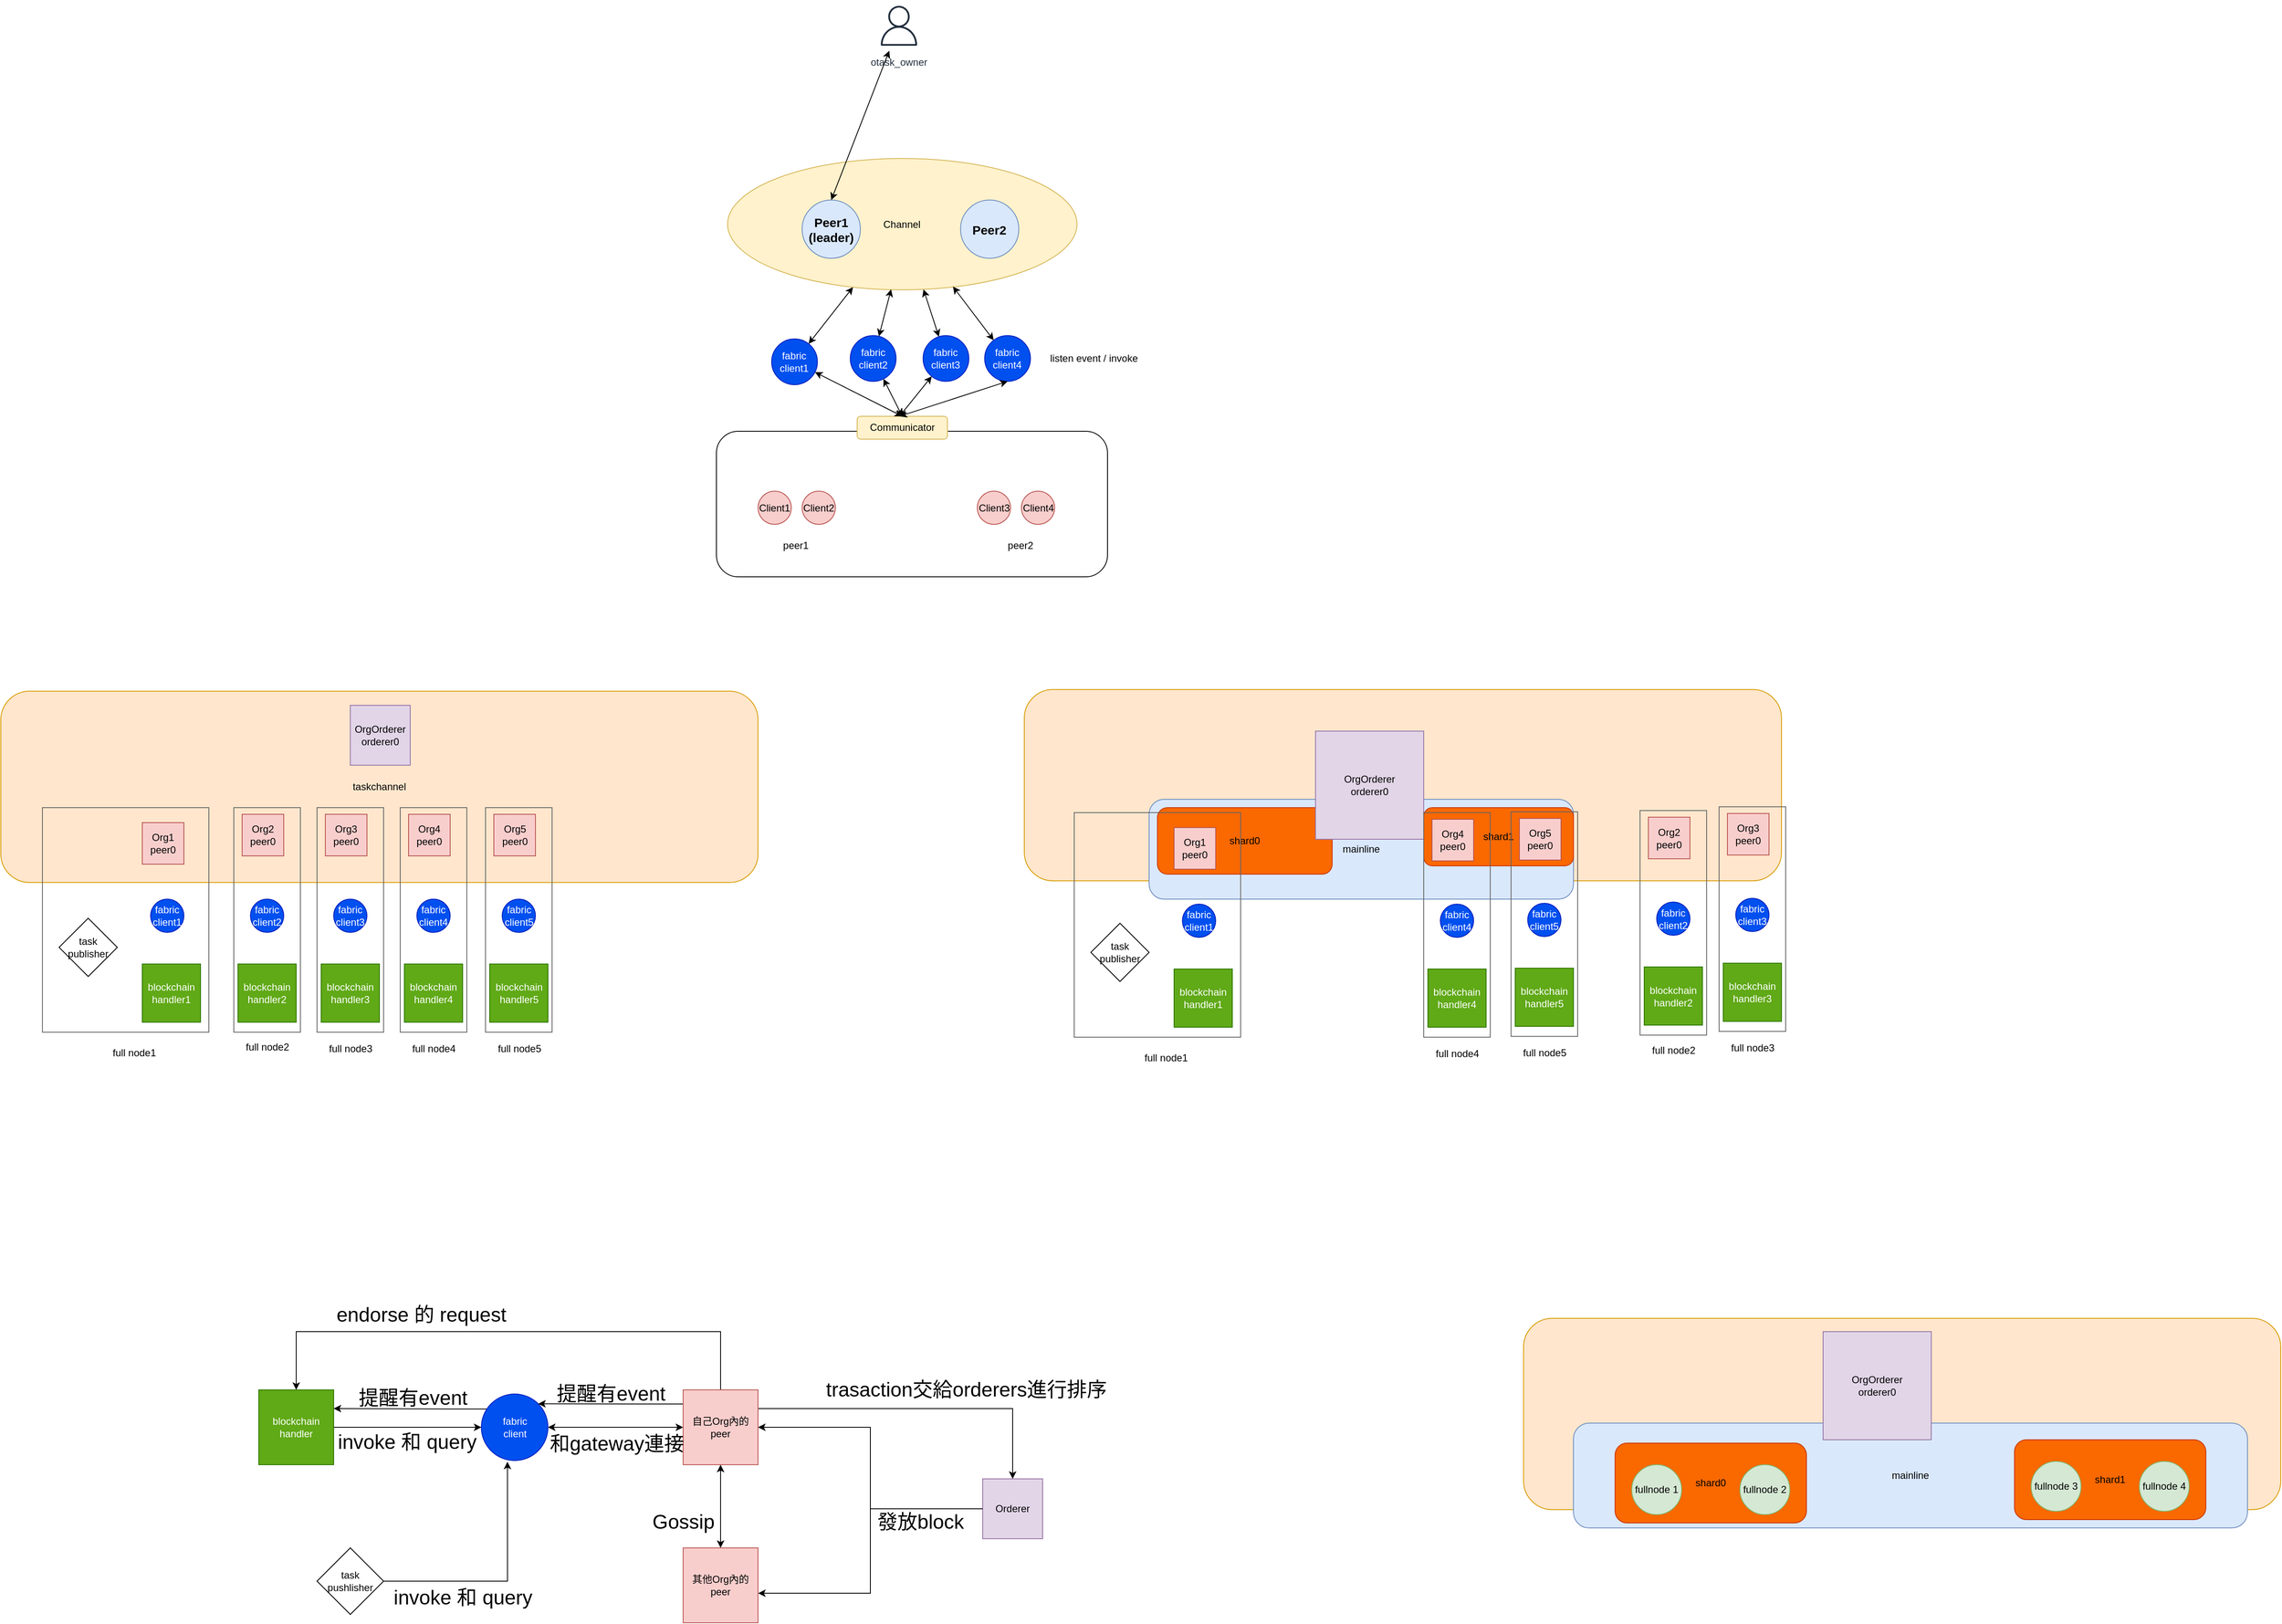 <mxfile version="24.0.6" type="github">
  <diagram name="第 1 页" id="7IHr4dh2J7DNogroyWil">
    <mxGraphModel dx="673" dy="757" grid="1" gridSize="10" guides="1" tooltips="1" connect="1" arrows="1" fold="1" page="1" pageScale="1" pageWidth="827" pageHeight="1169" math="0" shadow="0">
      <root>
        <mxCell id="0" />
        <mxCell id="1" parent="0" />
        <mxCell id="zzUQC_XYF-HRqaC4Kz0_-1" value="taskchannel" style="rounded=1;whiteSpace=wrap;html=1;fillColor=#ffe6cc;strokeColor=#d79b00;" parent="1" vertex="1">
          <mxGeometry x="1000" y="860" width="910" height="230" as="geometry" />
        </mxCell>
        <mxCell id="zzUQC_XYF-HRqaC4Kz0_-2" value="任務公布" style="rounded=1;whiteSpace=wrap;html=1;fillColor=#ffe6cc;strokeColor=#d79b00;" parent="1" vertex="1">
          <mxGeometry x="2230" y="858" width="910" height="230" as="geometry" />
        </mxCell>
        <mxCell id="zzUQC_XYF-HRqaC4Kz0_-3" value="mainline" style="rounded=1;whiteSpace=wrap;html=1;fillColor=#dae8fc;strokeColor=#6c8ebf;" parent="1" vertex="1">
          <mxGeometry x="2380" y="990" width="510" height="120" as="geometry" />
        </mxCell>
        <mxCell id="zzUQC_XYF-HRqaC4Kz0_-4" value="shard1" style="rounded=1;whiteSpace=wrap;html=1;fillColor=#fa6800;strokeColor=#C73500;fontColor=#000000;" parent="1" vertex="1">
          <mxGeometry x="2710" y="1000" width="180" height="70" as="geometry" />
        </mxCell>
        <mxCell id="zzUQC_XYF-HRqaC4Kz0_-5" value="shard0" style="rounded=1;whiteSpace=wrap;html=1;fillColor=#fa6800;strokeColor=#C73500;fontColor=#000000;" parent="1" vertex="1">
          <mxGeometry x="2390" y="1000" width="210" height="80" as="geometry" />
        </mxCell>
        <mxCell id="zzUQC_XYF-HRqaC4Kz0_-6" style="edgeStyle=orthogonalEdgeStyle;rounded=0;orthogonalLoop=1;jettySize=auto;html=1;entryX=0;entryY=0.5;entryDx=0;entryDy=0;startArrow=classic;startFill=1;" parent="1" source="zzUQC_XYF-HRqaC4Kz0_-9" target="zzUQC_XYF-HRqaC4Kz0_-16" edge="1">
          <mxGeometry relative="1" as="geometry" />
        </mxCell>
        <mxCell id="zzUQC_XYF-HRqaC4Kz0_-7" style="edgeStyle=orthogonalEdgeStyle;rounded=0;orthogonalLoop=1;jettySize=auto;html=1;entryX=1;entryY=0.25;entryDx=0;entryDy=0;" parent="1" source="zzUQC_XYF-HRqaC4Kz0_-9" target="zzUQC_XYF-HRqaC4Kz0_-11" edge="1">
          <mxGeometry relative="1" as="geometry">
            <Array as="points">
              <mxPoint x="1540" y="1723" />
              <mxPoint x="1540" y="1723" />
            </Array>
          </mxGeometry>
        </mxCell>
        <mxCell id="zzUQC_XYF-HRqaC4Kz0_-8" style="edgeStyle=orthogonalEdgeStyle;rounded=0;orthogonalLoop=1;jettySize=auto;html=1;exitX=1;exitY=0.25;exitDx=0;exitDy=0;" parent="1" source="zzUQC_XYF-HRqaC4Kz0_-16" target="zzUQC_XYF-HRqaC4Kz0_-21" edge="1">
          <mxGeometry relative="1" as="geometry">
            <Array as="points">
              <mxPoint x="2216" y="1722" />
            </Array>
          </mxGeometry>
        </mxCell>
        <mxCell id="zzUQC_XYF-HRqaC4Kz0_-9" value="fabric&lt;br&gt;client" style="ellipse;whiteSpace=wrap;html=1;aspect=fixed;fillColor=#0050ef;fontColor=#ffffff;strokeColor=#001DBC;" parent="1" vertex="1">
          <mxGeometry x="1577.5" y="1705" width="80" height="80" as="geometry" />
        </mxCell>
        <mxCell id="zzUQC_XYF-HRqaC4Kz0_-10" style="edgeStyle=orthogonalEdgeStyle;rounded=0;orthogonalLoop=1;jettySize=auto;html=1;entryX=0;entryY=0.5;entryDx=0;entryDy=0;" parent="1" source="zzUQC_XYF-HRqaC4Kz0_-11" target="zzUQC_XYF-HRqaC4Kz0_-9" edge="1">
          <mxGeometry relative="1" as="geometry" />
        </mxCell>
        <mxCell id="zzUQC_XYF-HRqaC4Kz0_-11" value="blockchain&lt;br&gt;handler" style="whiteSpace=wrap;html=1;aspect=fixed;fillColor=#60a917;strokeColor=#2D7600;fontColor=#ffffff;" parent="1" vertex="1">
          <mxGeometry x="1310" y="1700" width="90" height="90" as="geometry" />
        </mxCell>
        <mxCell id="zzUQC_XYF-HRqaC4Kz0_-12" value="OrgOrderer&lt;br&gt;orderer0" style="whiteSpace=wrap;html=1;aspect=fixed;fillColor=#e1d5e7;strokeColor=#9673a6;" parent="1" vertex="1">
          <mxGeometry x="1420" y="877" width="72" height="72" as="geometry" />
        </mxCell>
        <mxCell id="zzUQC_XYF-HRqaC4Kz0_-13" style="edgeStyle=orthogonalEdgeStyle;rounded=0;orthogonalLoop=1;jettySize=auto;html=1;entryX=1;entryY=0;entryDx=0;entryDy=0;" parent="1" source="zzUQC_XYF-HRqaC4Kz0_-16" target="zzUQC_XYF-HRqaC4Kz0_-9" edge="1">
          <mxGeometry relative="1" as="geometry">
            <Array as="points">
              <mxPoint x="1780" y="1717" />
              <mxPoint x="1780" y="1717" />
            </Array>
          </mxGeometry>
        </mxCell>
        <mxCell id="zzUQC_XYF-HRqaC4Kz0_-14" style="edgeStyle=orthogonalEdgeStyle;rounded=0;orthogonalLoop=1;jettySize=auto;html=1;entryX=0.5;entryY=0;entryDx=0;entryDy=0;startArrow=classic;startFill=1;" parent="1" source="zzUQC_XYF-HRqaC4Kz0_-16" target="zzUQC_XYF-HRqaC4Kz0_-17" edge="1">
          <mxGeometry relative="1" as="geometry" />
        </mxCell>
        <mxCell id="zzUQC_XYF-HRqaC4Kz0_-15" style="edgeStyle=orthogonalEdgeStyle;rounded=0;orthogonalLoop=1;jettySize=auto;html=1;entryX=0.5;entryY=0;entryDx=0;entryDy=0;" parent="1" source="zzUQC_XYF-HRqaC4Kz0_-16" target="zzUQC_XYF-HRqaC4Kz0_-11" edge="1">
          <mxGeometry relative="1" as="geometry">
            <Array as="points">
              <mxPoint x="1865" y="1630" />
              <mxPoint x="1355" y="1630" />
            </Array>
          </mxGeometry>
        </mxCell>
        <mxCell id="zzUQC_XYF-HRqaC4Kz0_-16" value="自己Org內的peer" style="whiteSpace=wrap;html=1;aspect=fixed;fillColor=#f8cecc;strokeColor=#b85450;" parent="1" vertex="1">
          <mxGeometry x="1820" y="1700" width="90" height="90" as="geometry" />
        </mxCell>
        <mxCell id="zzUQC_XYF-HRqaC4Kz0_-17" value="其他Org內的peer" style="whiteSpace=wrap;html=1;aspect=fixed;fillColor=#f8cecc;strokeColor=#b85450;" parent="1" vertex="1">
          <mxGeometry x="1820" y="1890" width="90" height="90" as="geometry" />
        </mxCell>
        <mxCell id="zzUQC_XYF-HRqaC4Kz0_-18" value="&lt;font style=&quot;font-size: 24px;&quot;&gt;endorse 的 request&lt;/font&gt;" style="text;html=1;align=center;verticalAlign=middle;resizable=0;points=[];autosize=1;strokeColor=none;fillColor=none;" parent="1" vertex="1">
          <mxGeometry x="1390" y="1590" width="230" height="40" as="geometry" />
        </mxCell>
        <mxCell id="zzUQC_XYF-HRqaC4Kz0_-19" value="&lt;font style=&quot;font-size: 24px;&quot;&gt;Gossip&lt;/font&gt;" style="text;html=1;align=center;verticalAlign=middle;resizable=0;points=[];autosize=1;strokeColor=none;fillColor=none;" parent="1" vertex="1">
          <mxGeometry x="1770" y="1839" width="100" height="40" as="geometry" />
        </mxCell>
        <mxCell id="zzUQC_XYF-HRqaC4Kz0_-20" style="edgeStyle=orthogonalEdgeStyle;rounded=0;orthogonalLoop=1;jettySize=auto;html=1;entryX=1;entryY=0.5;entryDx=0;entryDy=0;" parent="1" source="zzUQC_XYF-HRqaC4Kz0_-21" target="zzUQC_XYF-HRqaC4Kz0_-16" edge="1">
          <mxGeometry relative="1" as="geometry" />
        </mxCell>
        <mxCell id="zzUQC_XYF-HRqaC4Kz0_-21" value="Orderer" style="whiteSpace=wrap;html=1;aspect=fixed;fillColor=#e1d5e7;strokeColor=#9673a6;" parent="1" vertex="1">
          <mxGeometry x="2180" y="1807" width="72" height="72" as="geometry" />
        </mxCell>
        <mxCell id="zzUQC_XYF-HRqaC4Kz0_-22" style="edgeStyle=orthogonalEdgeStyle;rounded=0;orthogonalLoop=1;jettySize=auto;html=1;entryX=1.001;entryY=0.606;entryDx=0;entryDy=0;entryPerimeter=0;" parent="1" source="zzUQC_XYF-HRqaC4Kz0_-21" target="zzUQC_XYF-HRqaC4Kz0_-17" edge="1">
          <mxGeometry relative="1" as="geometry" />
        </mxCell>
        <mxCell id="zzUQC_XYF-HRqaC4Kz0_-23" value="&lt;font style=&quot;font-size: 24px;&quot;&gt;發放block&lt;br&gt;&lt;/font&gt;" style="text;html=1;align=center;verticalAlign=middle;resizable=0;points=[];autosize=1;strokeColor=none;fillColor=none;" parent="1" vertex="1">
          <mxGeometry x="2040" y="1839" width="130" height="40" as="geometry" />
        </mxCell>
        <mxCell id="zzUQC_XYF-HRqaC4Kz0_-24" value="&lt;font style=&quot;font-size: 24px;&quot;&gt;trasaction交給orderers進行排序&lt;/font&gt;" style="text;html=1;align=center;verticalAlign=middle;resizable=0;points=[];autosize=1;strokeColor=none;fillColor=none;" parent="1" vertex="1">
          <mxGeometry x="1980" y="1680" width="360" height="40" as="geometry" />
        </mxCell>
        <mxCell id="zzUQC_XYF-HRqaC4Kz0_-25" value="&lt;font style=&quot;font-size: 24px;&quot;&gt;和gateway連接&lt;/font&gt;" style="text;html=1;align=center;verticalAlign=middle;resizable=0;points=[];autosize=1;strokeColor=none;fillColor=none;" parent="1" vertex="1">
          <mxGeometry x="1650" y="1745" width="180" height="40" as="geometry" />
        </mxCell>
        <mxCell id="zzUQC_XYF-HRqaC4Kz0_-26" value="&lt;font style=&quot;font-size: 24px;&quot;&gt;提醒有event&lt;/font&gt;" style="text;html=1;align=center;verticalAlign=middle;resizable=0;points=[];autosize=1;strokeColor=none;fillColor=none;" parent="1" vertex="1">
          <mxGeometry x="1657.5" y="1685" width="150" height="40" as="geometry" />
        </mxCell>
        <mxCell id="zzUQC_XYF-HRqaC4Kz0_-27" value="&lt;font style=&quot;font-size: 24px;&quot;&gt;提醒有event&lt;/font&gt;" style="text;html=1;align=center;verticalAlign=middle;resizable=0;points=[];autosize=1;strokeColor=none;fillColor=none;" parent="1" vertex="1">
          <mxGeometry x="1420" y="1690" width="150" height="40" as="geometry" />
        </mxCell>
        <mxCell id="zzUQC_XYF-HRqaC4Kz0_-28" value="&lt;font style=&quot;font-size: 24px;&quot;&gt;invoke 和 query&lt;/font&gt;" style="text;html=1;align=center;verticalAlign=middle;resizable=0;points=[];autosize=1;strokeColor=none;fillColor=none;" parent="1" vertex="1">
          <mxGeometry x="1392.5" y="1743" width="190" height="40" as="geometry" />
        </mxCell>
        <mxCell id="zzUQC_XYF-HRqaC4Kz0_-29" value="task&lt;br&gt;pushlisher" style="rhombus;whiteSpace=wrap;html=1;" parent="1" vertex="1">
          <mxGeometry x="1380" y="1890" width="80" height="80" as="geometry" />
        </mxCell>
        <mxCell id="zzUQC_XYF-HRqaC4Kz0_-30" style="edgeStyle=orthogonalEdgeStyle;rounded=0;orthogonalLoop=1;jettySize=auto;html=1;entryX=0.392;entryY=1.018;entryDx=0;entryDy=0;entryPerimeter=0;" parent="1" source="zzUQC_XYF-HRqaC4Kz0_-29" target="zzUQC_XYF-HRqaC4Kz0_-9" edge="1">
          <mxGeometry relative="1" as="geometry" />
        </mxCell>
        <mxCell id="zzUQC_XYF-HRqaC4Kz0_-31" value="&lt;font style=&quot;font-size: 24px;&quot;&gt;invoke 和 query&lt;/font&gt;" style="text;html=1;align=center;verticalAlign=middle;resizable=0;points=[];autosize=1;strokeColor=none;fillColor=none;" parent="1" vertex="1">
          <mxGeometry x="1460" y="1930" width="190" height="40" as="geometry" />
        </mxCell>
        <mxCell id="zzUQC_XYF-HRqaC4Kz0_-32" value="OrgOrderer&lt;br&gt;orderer0" style="whiteSpace=wrap;html=1;aspect=fixed;fillColor=#e1d5e7;strokeColor=#9673a6;" parent="1" vertex="1">
          <mxGeometry x="2580" y="908" width="130" height="130" as="geometry" />
        </mxCell>
        <mxCell id="zzUQC_XYF-HRqaC4Kz0_-33" value="" style="group" parent="1" vertex="1" connectable="0">
          <mxGeometry x="1050" y="1000" width="200" height="310" as="geometry" />
        </mxCell>
        <mxCell id="zzUQC_XYF-HRqaC4Kz0_-34" value="" style="rounded=0;whiteSpace=wrap;html=1;fillColor=none;strokeColor=#666666;shadow=0;fontColor=#333333;" parent="zzUQC_XYF-HRqaC4Kz0_-33" vertex="1">
          <mxGeometry width="200" height="270" as="geometry" />
        </mxCell>
        <mxCell id="zzUQC_XYF-HRqaC4Kz0_-35" value="Org1&lt;br&gt;peer0" style="whiteSpace=wrap;html=1;aspect=fixed;fillColor=#f8cecc;strokeColor=#b85450;" parent="zzUQC_XYF-HRqaC4Kz0_-33" vertex="1">
          <mxGeometry x="120" y="18" width="50" height="50" as="geometry" />
        </mxCell>
        <mxCell id="zzUQC_XYF-HRqaC4Kz0_-36" value="blockchain&lt;br&gt;handler1" style="whiteSpace=wrap;html=1;aspect=fixed;fillColor=#60a917;strokeColor=#2D7600;fontColor=#ffffff;" parent="zzUQC_XYF-HRqaC4Kz0_-33" vertex="1">
          <mxGeometry x="120" y="188" width="70" height="70" as="geometry" />
        </mxCell>
        <mxCell id="zzUQC_XYF-HRqaC4Kz0_-37" value="fabric&lt;br&gt;client1" style="ellipse;whiteSpace=wrap;html=1;aspect=fixed;fillColor=#0050ef;fontColor=#ffffff;strokeColor=#001DBC;" parent="zzUQC_XYF-HRqaC4Kz0_-33" vertex="1">
          <mxGeometry x="130" y="110" width="40" height="40" as="geometry" />
        </mxCell>
        <mxCell id="zzUQC_XYF-HRqaC4Kz0_-38" value="task&lt;br&gt;publisher" style="rhombus;whiteSpace=wrap;html=1;" parent="zzUQC_XYF-HRqaC4Kz0_-33" vertex="1">
          <mxGeometry x="20" y="133" width="70" height="70" as="geometry" />
        </mxCell>
        <mxCell id="zzUQC_XYF-HRqaC4Kz0_-39" value="full node1" style="text;html=1;align=center;verticalAlign=middle;resizable=0;points=[];autosize=1;strokeColor=none;fillColor=none;" parent="zzUQC_XYF-HRqaC4Kz0_-33" vertex="1">
          <mxGeometry x="70" y="280" width="80" height="30" as="geometry" />
        </mxCell>
        <mxCell id="zzUQC_XYF-HRqaC4Kz0_-40" value="" style="group" parent="1" vertex="1" connectable="0">
          <mxGeometry x="1380" y="1000" width="80" height="305" as="geometry" />
        </mxCell>
        <mxCell id="zzUQC_XYF-HRqaC4Kz0_-41" value="" style="rounded=0;whiteSpace=wrap;html=1;fillColor=none;strokeColor=#666666;shadow=0;fontColor=#333333;" parent="zzUQC_XYF-HRqaC4Kz0_-40" vertex="1">
          <mxGeometry width="80" height="270" as="geometry" />
        </mxCell>
        <mxCell id="zzUQC_XYF-HRqaC4Kz0_-42" value="Org3&lt;br style=&quot;border-color: var(--border-color);&quot;&gt;peer0" style="whiteSpace=wrap;html=1;aspect=fixed;fillColor=#f8cecc;strokeColor=#b85450;" parent="zzUQC_XYF-HRqaC4Kz0_-40" vertex="1">
          <mxGeometry x="10" y="8" width="50" height="50" as="geometry" />
        </mxCell>
        <mxCell id="zzUQC_XYF-HRqaC4Kz0_-43" value="fabric&lt;br&gt;client3" style="ellipse;whiteSpace=wrap;html=1;aspect=fixed;fillColor=#0050ef;fontColor=#ffffff;strokeColor=#001DBC;" parent="zzUQC_XYF-HRqaC4Kz0_-40" vertex="1">
          <mxGeometry x="20" y="110" width="40" height="40" as="geometry" />
        </mxCell>
        <mxCell id="zzUQC_XYF-HRqaC4Kz0_-44" value="blockchain&lt;br&gt;handler3" style="whiteSpace=wrap;html=1;aspect=fixed;fillColor=#60a917;strokeColor=#2D7600;fontColor=#ffffff;" parent="zzUQC_XYF-HRqaC4Kz0_-40" vertex="1">
          <mxGeometry x="5" y="188" width="70" height="70" as="geometry" />
        </mxCell>
        <mxCell id="zzUQC_XYF-HRqaC4Kz0_-45" value="full node3" style="text;html=1;align=center;verticalAlign=middle;resizable=0;points=[];autosize=1;strokeColor=none;fillColor=none;" parent="zzUQC_XYF-HRqaC4Kz0_-40" vertex="1">
          <mxGeometry y="275" width="80" height="30" as="geometry" />
        </mxCell>
        <mxCell id="zzUQC_XYF-HRqaC4Kz0_-46" value="" style="group" parent="1" vertex="1" connectable="0">
          <mxGeometry x="1480" y="1000" width="80" height="305" as="geometry" />
        </mxCell>
        <mxCell id="zzUQC_XYF-HRqaC4Kz0_-47" value="" style="rounded=0;whiteSpace=wrap;html=1;fillColor=none;strokeColor=#666666;shadow=0;fontColor=#333333;" parent="zzUQC_XYF-HRqaC4Kz0_-46" vertex="1">
          <mxGeometry width="80" height="270" as="geometry" />
        </mxCell>
        <mxCell id="zzUQC_XYF-HRqaC4Kz0_-48" value="Org4&lt;br style=&quot;border-color: var(--border-color);&quot;&gt;peer0" style="whiteSpace=wrap;html=1;aspect=fixed;fillColor=#f8cecc;strokeColor=#b85450;" parent="zzUQC_XYF-HRqaC4Kz0_-46" vertex="1">
          <mxGeometry x="10" y="8" width="50" height="50" as="geometry" />
        </mxCell>
        <mxCell id="zzUQC_XYF-HRqaC4Kz0_-49" value="fabric&lt;br&gt;client4" style="ellipse;whiteSpace=wrap;html=1;aspect=fixed;fillColor=#0050ef;fontColor=#ffffff;strokeColor=#001DBC;" parent="zzUQC_XYF-HRqaC4Kz0_-46" vertex="1">
          <mxGeometry x="20" y="110" width="40" height="40" as="geometry" />
        </mxCell>
        <mxCell id="zzUQC_XYF-HRqaC4Kz0_-50" value="blockchain&lt;br&gt;handler4" style="whiteSpace=wrap;html=1;aspect=fixed;fillColor=#60a917;strokeColor=#2D7600;fontColor=#ffffff;" parent="zzUQC_XYF-HRqaC4Kz0_-46" vertex="1">
          <mxGeometry x="5" y="188" width="70" height="70" as="geometry" />
        </mxCell>
        <mxCell id="zzUQC_XYF-HRqaC4Kz0_-51" value="full node4" style="text;html=1;align=center;verticalAlign=middle;resizable=0;points=[];autosize=1;strokeColor=none;fillColor=none;" parent="zzUQC_XYF-HRqaC4Kz0_-46" vertex="1">
          <mxGeometry y="275" width="80" height="30" as="geometry" />
        </mxCell>
        <mxCell id="zzUQC_XYF-HRqaC4Kz0_-52" value="" style="group" parent="1" vertex="1" connectable="0">
          <mxGeometry x="1582.5" y="1000" width="80" height="305" as="geometry" />
        </mxCell>
        <mxCell id="zzUQC_XYF-HRqaC4Kz0_-53" value="" style="rounded=0;whiteSpace=wrap;html=1;fillColor=none;strokeColor=#666666;shadow=0;fontColor=#333333;" parent="zzUQC_XYF-HRqaC4Kz0_-52" vertex="1">
          <mxGeometry width="80" height="270" as="geometry" />
        </mxCell>
        <mxCell id="zzUQC_XYF-HRqaC4Kz0_-54" value="Org5&lt;br style=&quot;border-color: var(--border-color);&quot;&gt;peer0" style="whiteSpace=wrap;html=1;aspect=fixed;fillColor=#f8cecc;strokeColor=#b85450;" parent="zzUQC_XYF-HRqaC4Kz0_-52" vertex="1">
          <mxGeometry x="10" y="8" width="50" height="50" as="geometry" />
        </mxCell>
        <mxCell id="zzUQC_XYF-HRqaC4Kz0_-55" value="fabric&lt;br&gt;client5" style="ellipse;whiteSpace=wrap;html=1;aspect=fixed;fillColor=#0050ef;fontColor=#ffffff;strokeColor=#001DBC;" parent="zzUQC_XYF-HRqaC4Kz0_-52" vertex="1">
          <mxGeometry x="20" y="110" width="40" height="40" as="geometry" />
        </mxCell>
        <mxCell id="zzUQC_XYF-HRqaC4Kz0_-56" value="blockchain&lt;br&gt;handler5" style="whiteSpace=wrap;html=1;aspect=fixed;fillColor=#60a917;strokeColor=#2D7600;fontColor=#ffffff;" parent="zzUQC_XYF-HRqaC4Kz0_-52" vertex="1">
          <mxGeometry x="5" y="188" width="70" height="70" as="geometry" />
        </mxCell>
        <mxCell id="zzUQC_XYF-HRqaC4Kz0_-57" value="full node5" style="text;html=1;align=center;verticalAlign=middle;resizable=0;points=[];autosize=1;strokeColor=none;fillColor=none;" parent="zzUQC_XYF-HRqaC4Kz0_-52" vertex="1">
          <mxGeometry y="275" width="80" height="30" as="geometry" />
        </mxCell>
        <mxCell id="zzUQC_XYF-HRqaC4Kz0_-58" value="" style="group" parent="1" vertex="1" connectable="0">
          <mxGeometry x="2290" y="1006" width="200" height="310" as="geometry" />
        </mxCell>
        <mxCell id="zzUQC_XYF-HRqaC4Kz0_-59" value="" style="rounded=0;whiteSpace=wrap;html=1;fillColor=none;strokeColor=#666666;shadow=0;fontColor=#333333;" parent="zzUQC_XYF-HRqaC4Kz0_-58" vertex="1">
          <mxGeometry width="200" height="270" as="geometry" />
        </mxCell>
        <mxCell id="zzUQC_XYF-HRqaC4Kz0_-60" value="Org1&lt;br&gt;peer0" style="whiteSpace=wrap;html=1;aspect=fixed;fillColor=#f8cecc;strokeColor=#b85450;" parent="zzUQC_XYF-HRqaC4Kz0_-58" vertex="1">
          <mxGeometry x="120" y="18" width="50" height="50" as="geometry" />
        </mxCell>
        <mxCell id="zzUQC_XYF-HRqaC4Kz0_-61" value="blockchain&lt;br&gt;handler1" style="whiteSpace=wrap;html=1;aspect=fixed;fillColor=#60a917;strokeColor=#2D7600;fontColor=#ffffff;" parent="zzUQC_XYF-HRqaC4Kz0_-58" vertex="1">
          <mxGeometry x="120" y="188" width="70" height="70" as="geometry" />
        </mxCell>
        <mxCell id="zzUQC_XYF-HRqaC4Kz0_-62" value="fabric&lt;br&gt;client1" style="ellipse;whiteSpace=wrap;html=1;aspect=fixed;fillColor=#0050ef;fontColor=#ffffff;strokeColor=#001DBC;" parent="zzUQC_XYF-HRqaC4Kz0_-58" vertex="1">
          <mxGeometry x="130" y="110" width="40" height="40" as="geometry" />
        </mxCell>
        <mxCell id="zzUQC_XYF-HRqaC4Kz0_-63" value="task&lt;br&gt;publisher" style="rhombus;whiteSpace=wrap;html=1;" parent="zzUQC_XYF-HRqaC4Kz0_-58" vertex="1">
          <mxGeometry x="20" y="133" width="70" height="70" as="geometry" />
        </mxCell>
        <mxCell id="zzUQC_XYF-HRqaC4Kz0_-64" value="full node1" style="text;html=1;align=center;verticalAlign=middle;resizable=0;points=[];autosize=1;strokeColor=none;fillColor=none;" parent="zzUQC_XYF-HRqaC4Kz0_-58" vertex="1">
          <mxGeometry x="70" y="280" width="80" height="30" as="geometry" />
        </mxCell>
        <mxCell id="zzUQC_XYF-HRqaC4Kz0_-65" value="" style="group" parent="1" vertex="1" connectable="0">
          <mxGeometry x="1280" y="1000" width="80" height="303" as="geometry" />
        </mxCell>
        <mxCell id="zzUQC_XYF-HRqaC4Kz0_-66" value="22" style="rounded=0;whiteSpace=wrap;html=1;fillColor=none;strokeColor=#666666;shadow=0;fontColor=#333333;" parent="zzUQC_XYF-HRqaC4Kz0_-65" vertex="1">
          <mxGeometry width="80" height="270" as="geometry" />
        </mxCell>
        <mxCell id="zzUQC_XYF-HRqaC4Kz0_-67" value="Org2&lt;br style=&quot;border-color: var(--border-color);&quot;&gt;peer0" style="whiteSpace=wrap;html=1;aspect=fixed;fillColor=#f8cecc;strokeColor=#b85450;" parent="zzUQC_XYF-HRqaC4Kz0_-65" vertex="1">
          <mxGeometry x="10" y="8" width="50" height="50" as="geometry" />
        </mxCell>
        <mxCell id="zzUQC_XYF-HRqaC4Kz0_-68" value="fabric&lt;br&gt;client2" style="ellipse;whiteSpace=wrap;html=1;aspect=fixed;fillColor=#0050ef;fontColor=#ffffff;strokeColor=#001DBC;" parent="zzUQC_XYF-HRqaC4Kz0_-65" vertex="1">
          <mxGeometry x="20" y="110" width="40" height="40" as="geometry" />
        </mxCell>
        <mxCell id="zzUQC_XYF-HRqaC4Kz0_-69" value="blockchain&lt;br&gt;handler2" style="whiteSpace=wrap;html=1;aspect=fixed;fillColor=#60a917;strokeColor=#2D7600;fontColor=#ffffff;" parent="zzUQC_XYF-HRqaC4Kz0_-65" vertex="1">
          <mxGeometry x="5" y="188" width="70" height="70" as="geometry" />
        </mxCell>
        <mxCell id="zzUQC_XYF-HRqaC4Kz0_-70" value="full node2" style="text;html=1;align=center;verticalAlign=middle;resizable=0;points=[];autosize=1;strokeColor=none;fillColor=none;" parent="zzUQC_XYF-HRqaC4Kz0_-65" vertex="1">
          <mxGeometry y="273" width="80" height="30" as="geometry" />
        </mxCell>
        <mxCell id="zzUQC_XYF-HRqaC4Kz0_-71" value="" style="group" parent="1" vertex="1" connectable="0">
          <mxGeometry x="3065" y="999" width="80" height="305" as="geometry" />
        </mxCell>
        <mxCell id="zzUQC_XYF-HRqaC4Kz0_-72" value="" style="rounded=0;whiteSpace=wrap;html=1;fillColor=none;strokeColor=#666666;shadow=0;fontColor=#333333;" parent="zzUQC_XYF-HRqaC4Kz0_-71" vertex="1">
          <mxGeometry width="80" height="270" as="geometry" />
        </mxCell>
        <mxCell id="zzUQC_XYF-HRqaC4Kz0_-73" value="Org3&lt;br style=&quot;border-color: var(--border-color);&quot;&gt;peer0" style="whiteSpace=wrap;html=1;aspect=fixed;fillColor=#f8cecc;strokeColor=#b85450;" parent="zzUQC_XYF-HRqaC4Kz0_-71" vertex="1">
          <mxGeometry x="10" y="8" width="50" height="50" as="geometry" />
        </mxCell>
        <mxCell id="zzUQC_XYF-HRqaC4Kz0_-74" value="fabric&lt;br&gt;client3" style="ellipse;whiteSpace=wrap;html=1;aspect=fixed;fillColor=#0050ef;fontColor=#ffffff;strokeColor=#001DBC;" parent="zzUQC_XYF-HRqaC4Kz0_-71" vertex="1">
          <mxGeometry x="20" y="110" width="40" height="40" as="geometry" />
        </mxCell>
        <mxCell id="zzUQC_XYF-HRqaC4Kz0_-75" value="blockchain&lt;br&gt;handler3" style="whiteSpace=wrap;html=1;aspect=fixed;fillColor=#60a917;strokeColor=#2D7600;fontColor=#ffffff;" parent="zzUQC_XYF-HRqaC4Kz0_-71" vertex="1">
          <mxGeometry x="5" y="188" width="70" height="70" as="geometry" />
        </mxCell>
        <mxCell id="zzUQC_XYF-HRqaC4Kz0_-76" value="full node3" style="text;html=1;align=center;verticalAlign=middle;resizable=0;points=[];autosize=1;strokeColor=none;fillColor=none;" parent="zzUQC_XYF-HRqaC4Kz0_-71" vertex="1">
          <mxGeometry y="275" width="80" height="30" as="geometry" />
        </mxCell>
        <mxCell id="zzUQC_XYF-HRqaC4Kz0_-77" value="" style="group" parent="1" vertex="1" connectable="0">
          <mxGeometry x="2710" y="1006" width="80" height="305" as="geometry" />
        </mxCell>
        <mxCell id="zzUQC_XYF-HRqaC4Kz0_-78" value="" style="rounded=0;whiteSpace=wrap;html=1;fillColor=none;strokeColor=#666666;shadow=0;fontColor=#333333;" parent="zzUQC_XYF-HRqaC4Kz0_-77" vertex="1">
          <mxGeometry width="80" height="270" as="geometry" />
        </mxCell>
        <mxCell id="zzUQC_XYF-HRqaC4Kz0_-79" value="Org4&lt;br style=&quot;border-color: var(--border-color);&quot;&gt;peer0" style="whiteSpace=wrap;html=1;aspect=fixed;fillColor=#f8cecc;strokeColor=#b85450;" parent="zzUQC_XYF-HRqaC4Kz0_-77" vertex="1">
          <mxGeometry x="10" y="8" width="50" height="50" as="geometry" />
        </mxCell>
        <mxCell id="zzUQC_XYF-HRqaC4Kz0_-80" value="fabric&lt;br&gt;client4" style="ellipse;whiteSpace=wrap;html=1;aspect=fixed;fillColor=#0050ef;fontColor=#ffffff;strokeColor=#001DBC;" parent="zzUQC_XYF-HRqaC4Kz0_-77" vertex="1">
          <mxGeometry x="20" y="110" width="40" height="40" as="geometry" />
        </mxCell>
        <mxCell id="zzUQC_XYF-HRqaC4Kz0_-81" value="blockchain&lt;br&gt;handler4" style="whiteSpace=wrap;html=1;aspect=fixed;fillColor=#60a917;strokeColor=#2D7600;fontColor=#ffffff;" parent="zzUQC_XYF-HRqaC4Kz0_-77" vertex="1">
          <mxGeometry x="5" y="188" width="70" height="70" as="geometry" />
        </mxCell>
        <mxCell id="zzUQC_XYF-HRqaC4Kz0_-82" value="full node4" style="text;html=1;align=center;verticalAlign=middle;resizable=0;points=[];autosize=1;strokeColor=none;fillColor=none;" parent="zzUQC_XYF-HRqaC4Kz0_-77" vertex="1">
          <mxGeometry y="275" width="80" height="30" as="geometry" />
        </mxCell>
        <mxCell id="zzUQC_XYF-HRqaC4Kz0_-83" value="" style="group" parent="1" vertex="1" connectable="0">
          <mxGeometry x="2815" y="1005" width="80" height="305" as="geometry" />
        </mxCell>
        <mxCell id="zzUQC_XYF-HRqaC4Kz0_-84" value="" style="rounded=0;whiteSpace=wrap;html=1;fillColor=none;strokeColor=#666666;shadow=0;fontColor=#333333;" parent="zzUQC_XYF-HRqaC4Kz0_-83" vertex="1">
          <mxGeometry width="80" height="270" as="geometry" />
        </mxCell>
        <mxCell id="zzUQC_XYF-HRqaC4Kz0_-85" value="Org5&lt;br style=&quot;border-color: var(--border-color);&quot;&gt;peer0" style="whiteSpace=wrap;html=1;aspect=fixed;fillColor=#f8cecc;strokeColor=#b85450;" parent="zzUQC_XYF-HRqaC4Kz0_-83" vertex="1">
          <mxGeometry x="10" y="8" width="50" height="50" as="geometry" />
        </mxCell>
        <mxCell id="zzUQC_XYF-HRqaC4Kz0_-86" value="fabric&lt;br&gt;client5" style="ellipse;whiteSpace=wrap;html=1;aspect=fixed;fillColor=#0050ef;fontColor=#ffffff;strokeColor=#001DBC;" parent="zzUQC_XYF-HRqaC4Kz0_-83" vertex="1">
          <mxGeometry x="20" y="110" width="40" height="40" as="geometry" />
        </mxCell>
        <mxCell id="zzUQC_XYF-HRqaC4Kz0_-87" value="blockchain&lt;br&gt;handler5" style="whiteSpace=wrap;html=1;aspect=fixed;fillColor=#60a917;strokeColor=#2D7600;fontColor=#ffffff;" parent="zzUQC_XYF-HRqaC4Kz0_-83" vertex="1">
          <mxGeometry x="5" y="188" width="70" height="70" as="geometry" />
        </mxCell>
        <mxCell id="zzUQC_XYF-HRqaC4Kz0_-88" value="full node5" style="text;html=1;align=center;verticalAlign=middle;resizable=0;points=[];autosize=1;strokeColor=none;fillColor=none;" parent="zzUQC_XYF-HRqaC4Kz0_-83" vertex="1">
          <mxGeometry y="275" width="80" height="30" as="geometry" />
        </mxCell>
        <mxCell id="zzUQC_XYF-HRqaC4Kz0_-89" value="" style="group" parent="1" vertex="1" connectable="0">
          <mxGeometry x="2970" y="1003.5" width="80" height="303" as="geometry" />
        </mxCell>
        <mxCell id="zzUQC_XYF-HRqaC4Kz0_-90" value="22" style="rounded=0;whiteSpace=wrap;html=1;fillColor=none;strokeColor=#666666;shadow=0;fontColor=#333333;" parent="zzUQC_XYF-HRqaC4Kz0_-89" vertex="1">
          <mxGeometry width="80" height="270" as="geometry" />
        </mxCell>
        <mxCell id="zzUQC_XYF-HRqaC4Kz0_-91" value="Org2&lt;br style=&quot;border-color: var(--border-color);&quot;&gt;peer0" style="whiteSpace=wrap;html=1;aspect=fixed;fillColor=#f8cecc;strokeColor=#b85450;" parent="zzUQC_XYF-HRqaC4Kz0_-89" vertex="1">
          <mxGeometry x="10" y="8" width="50" height="50" as="geometry" />
        </mxCell>
        <mxCell id="zzUQC_XYF-HRqaC4Kz0_-92" value="fabric&lt;br&gt;client2" style="ellipse;whiteSpace=wrap;html=1;aspect=fixed;fillColor=#0050ef;fontColor=#ffffff;strokeColor=#001DBC;" parent="zzUQC_XYF-HRqaC4Kz0_-89" vertex="1">
          <mxGeometry x="20" y="110" width="40" height="40" as="geometry" />
        </mxCell>
        <mxCell id="zzUQC_XYF-HRqaC4Kz0_-93" value="blockchain&lt;br&gt;handler2" style="whiteSpace=wrap;html=1;aspect=fixed;fillColor=#60a917;strokeColor=#2D7600;fontColor=#ffffff;" parent="zzUQC_XYF-HRqaC4Kz0_-89" vertex="1">
          <mxGeometry x="5" y="188" width="70" height="70" as="geometry" />
        </mxCell>
        <mxCell id="zzUQC_XYF-HRqaC4Kz0_-94" value="full node2" style="text;html=1;align=center;verticalAlign=middle;resizable=0;points=[];autosize=1;strokeColor=none;fillColor=none;" parent="zzUQC_XYF-HRqaC4Kz0_-89" vertex="1">
          <mxGeometry y="273" width="80" height="30" as="geometry" />
        </mxCell>
        <mxCell id="PkcwuameEQmm42kpo4Zu-1" value="" style="rounded=1;whiteSpace=wrap;html=1;" parent="1" vertex="1">
          <mxGeometry x="1860" y="547.5" width="470" height="175" as="geometry" />
        </mxCell>
        <mxCell id="PkcwuameEQmm42kpo4Zu-2" value="Communicator" style="rounded=1;whiteSpace=wrap;html=1;fillColor=#fff2cc;strokeColor=#d6b656;" parent="1" vertex="1">
          <mxGeometry x="2029.13" y="529.5" width="108.5" height="27.5" as="geometry" />
        </mxCell>
        <mxCell id="PkcwuameEQmm42kpo4Zu-3" value="Channel" style="ellipse;whiteSpace=wrap;html=1;fillColor=#fff2cc;strokeColor=#d6b656;" parent="1" vertex="1">
          <mxGeometry x="1873.38" y="219.5" width="420" height="158" as="geometry" />
        </mxCell>
        <mxCell id="PkcwuameEQmm42kpo4Zu-4" value="&lt;b&gt;&lt;font style=&quot;font-size: 15px;&quot;&gt;Peer1&lt;br&gt;(leader)&lt;br&gt;&lt;/font&gt;&lt;/b&gt;" style="ellipse;whiteSpace=wrap;html=1;aspect=fixed;fillColor=#dae8fc;strokeColor=#6c8ebf;" parent="1" vertex="1">
          <mxGeometry x="1963" y="269.5" width="70" height="70" as="geometry" />
        </mxCell>
        <mxCell id="PkcwuameEQmm42kpo4Zu-5" value="&lt;b&gt;&lt;font style=&quot;font-size: 15px;&quot;&gt;Peer2&lt;/font&gt;&lt;/b&gt;" style="ellipse;whiteSpace=wrap;html=1;aspect=fixed;fillColor=#dae8fc;strokeColor=#6c8ebf;" parent="1" vertex="1">
          <mxGeometry x="2153.38" y="269.5" width="70" height="70" as="geometry" />
        </mxCell>
        <mxCell id="PkcwuameEQmm42kpo4Zu-6" value="Client1" style="ellipse;whiteSpace=wrap;html=1;aspect=fixed;fillColor=#f8cecc;strokeColor=#b85450;" parent="1" vertex="1">
          <mxGeometry x="1910" y="619.5" width="40" height="40" as="geometry" />
        </mxCell>
        <mxCell id="PkcwuameEQmm42kpo4Zu-7" value="Client2" style="ellipse;whiteSpace=wrap;html=1;aspect=fixed;fillColor=#f8cecc;strokeColor=#b85450;" parent="1" vertex="1">
          <mxGeometry x="1963" y="619.5" width="40" height="40" as="geometry" />
        </mxCell>
        <mxCell id="PkcwuameEQmm42kpo4Zu-8" value="Client3" style="ellipse;whiteSpace=wrap;html=1;aspect=fixed;fillColor=#f8cecc;strokeColor=#b85450;" parent="1" vertex="1">
          <mxGeometry x="2173.5" y="619.5" width="40" height="40" as="geometry" />
        </mxCell>
        <mxCell id="PkcwuameEQmm42kpo4Zu-9" value="Client4" style="ellipse;whiteSpace=wrap;html=1;aspect=fixed;fillColor=#f8cecc;strokeColor=#b85450;" parent="1" vertex="1">
          <mxGeometry x="2226.5" y="619.5" width="40" height="40" as="geometry" />
        </mxCell>
        <mxCell id="PkcwuameEQmm42kpo4Zu-10" value="peer1" style="text;html=1;align=center;verticalAlign=middle;resizable=0;points=[];autosize=1;strokeColor=none;fillColor=none;" parent="1" vertex="1">
          <mxGeometry x="1930" y="669.5" width="50" height="30" as="geometry" />
        </mxCell>
        <mxCell id="PkcwuameEQmm42kpo4Zu-11" value="peer2" style="text;html=1;align=center;verticalAlign=middle;resizable=0;points=[];autosize=1;strokeColor=none;fillColor=none;" parent="1" vertex="1">
          <mxGeometry x="2200" y="669.5" width="50" height="30" as="geometry" />
        </mxCell>
        <mxCell id="PkcwuameEQmm42kpo4Zu-12" style="rounded=0;orthogonalLoop=1;jettySize=auto;html=1;startArrow=classic;startFill=1;" parent="1" source="PkcwuameEQmm42kpo4Zu-14" target="PkcwuameEQmm42kpo4Zu-3" edge="1">
          <mxGeometry relative="1" as="geometry" />
        </mxCell>
        <mxCell id="PkcwuameEQmm42kpo4Zu-13" style="rounded=0;orthogonalLoop=1;jettySize=auto;html=1;entryX=0.5;entryY=0;entryDx=0;entryDy=0;startArrow=classic;startFill=1;" parent="1" source="PkcwuameEQmm42kpo4Zu-14" target="PkcwuameEQmm42kpo4Zu-2" edge="1">
          <mxGeometry relative="1" as="geometry" />
        </mxCell>
        <mxCell id="PkcwuameEQmm42kpo4Zu-14" value="fabric&lt;br&gt;client1" style="ellipse;whiteSpace=wrap;html=1;aspect=fixed;fillColor=#0050ef;fontColor=#ffffff;strokeColor=#001DBC;" parent="1" vertex="1">
          <mxGeometry x="1926.38" y="436.5" width="55" height="55" as="geometry" />
        </mxCell>
        <mxCell id="PkcwuameEQmm42kpo4Zu-15" style="rounded=0;orthogonalLoop=1;jettySize=auto;html=1;entryX=0.5;entryY=0;entryDx=0;entryDy=0;startArrow=classic;startFill=1;" parent="1" source="PkcwuameEQmm42kpo4Zu-16" target="PkcwuameEQmm42kpo4Zu-2" edge="1">
          <mxGeometry relative="1" as="geometry" />
        </mxCell>
        <mxCell id="PkcwuameEQmm42kpo4Zu-16" value="fabric&lt;br&gt;client2" style="ellipse;whiteSpace=wrap;html=1;aspect=fixed;fillColor=#0050ef;fontColor=#ffffff;strokeColor=#001DBC;" parent="1" vertex="1">
          <mxGeometry x="2020.88" y="432.5" width="55" height="55" as="geometry" />
        </mxCell>
        <mxCell id="PkcwuameEQmm42kpo4Zu-17" style="rounded=0;orthogonalLoop=1;jettySize=auto;html=1;startArrow=classic;startFill=1;" parent="1" source="PkcwuameEQmm42kpo4Zu-18" target="PkcwuameEQmm42kpo4Zu-3" edge="1">
          <mxGeometry relative="1" as="geometry" />
        </mxCell>
        <mxCell id="PkcwuameEQmm42kpo4Zu-18" value="fabric&lt;br&gt;client3" style="ellipse;whiteSpace=wrap;html=1;aspect=fixed;fillColor=#0050ef;fontColor=#ffffff;strokeColor=#001DBC;" parent="1" vertex="1">
          <mxGeometry x="2108.38" y="432.5" width="55" height="55" as="geometry" />
        </mxCell>
        <mxCell id="PkcwuameEQmm42kpo4Zu-19" value="fabric&lt;br&gt;client4" style="ellipse;whiteSpace=wrap;html=1;aspect=fixed;fillColor=#0050ef;fontColor=#ffffff;strokeColor=#001DBC;" parent="1" vertex="1">
          <mxGeometry x="2182.38" y="432.5" width="55" height="55" as="geometry" />
        </mxCell>
        <mxCell id="PkcwuameEQmm42kpo4Zu-20" style="rounded=0;orthogonalLoop=1;jettySize=auto;html=1;entryX=0.468;entryY=0.996;entryDx=0;entryDy=0;entryPerimeter=0;startArrow=classic;startFill=1;" parent="1" source="PkcwuameEQmm42kpo4Zu-16" target="PkcwuameEQmm42kpo4Zu-3" edge="1">
          <mxGeometry relative="1" as="geometry" />
        </mxCell>
        <mxCell id="PkcwuameEQmm42kpo4Zu-21" style="rounded=0;orthogonalLoop=1;jettySize=auto;html=1;entryX=0.645;entryY=0.975;entryDx=0;entryDy=0;entryPerimeter=0;startArrow=classic;startFill=1;" parent="1" source="PkcwuameEQmm42kpo4Zu-19" target="PkcwuameEQmm42kpo4Zu-3" edge="1">
          <mxGeometry relative="1" as="geometry" />
        </mxCell>
        <mxCell id="PkcwuameEQmm42kpo4Zu-22" value="listen event / invoke&amp;nbsp;" style="text;html=1;align=center;verticalAlign=middle;resizable=0;points=[];autosize=1;strokeColor=none;fillColor=none;" parent="1" vertex="1">
          <mxGeometry x="2250" y="445" width="130" height="30" as="geometry" />
        </mxCell>
        <mxCell id="PkcwuameEQmm42kpo4Zu-23" style="rounded=0;orthogonalLoop=1;jettySize=auto;html=1;startArrow=classic;startFill=1;exitX=0.5;exitY=1;exitDx=0;exitDy=0;" parent="1" source="PkcwuameEQmm42kpo4Zu-19" edge="1">
          <mxGeometry relative="1" as="geometry">
            <mxPoint x="2080" y="529.5" as="targetPoint" />
          </mxGeometry>
        </mxCell>
        <mxCell id="PkcwuameEQmm42kpo4Zu-24" style="rounded=0;orthogonalLoop=1;jettySize=auto;html=1;startArrow=classic;startFill=1;" parent="1" source="PkcwuameEQmm42kpo4Zu-18" edge="1">
          <mxGeometry relative="1" as="geometry">
            <mxPoint x="2080" y="529.5" as="targetPoint" />
          </mxGeometry>
        </mxCell>
        <mxCell id="PkcwuameEQmm42kpo4Zu-25" value="otask_owner" style="sketch=0;outlineConnect=0;fontColor=#232F3E;gradientColor=none;strokeColor=#232F3E;fillColor=#ffffff;dashed=0;verticalLabelPosition=bottom;verticalAlign=top;align=center;html=1;fontSize=12;fontStyle=0;aspect=fixed;shape=mxgraph.aws4.resourceIcon;resIcon=mxgraph.aws4.user;" parent="1" vertex="1">
          <mxGeometry x="2049.38" y="30" width="60" height="60" as="geometry" />
        </mxCell>
        <mxCell id="PkcwuameEQmm42kpo4Zu-26" style="rounded=0;orthogonalLoop=1;jettySize=auto;html=1;startArrow=classic;startFill=1;entryX=0.5;entryY=0;entryDx=0;entryDy=0;shadow=0;" parent="1" source="PkcwuameEQmm42kpo4Zu-25" target="PkcwuameEQmm42kpo4Zu-4" edge="1">
          <mxGeometry relative="1" as="geometry">
            <mxPoint x="2083.38" y="177.5" as="sourcePoint" />
            <mxPoint x="2079" y="219.5" as="targetPoint" />
          </mxGeometry>
        </mxCell>
        <mxCell id="wgOTKQqr8n4ca5zboiVa-1" value="任務公布" style="rounded=1;whiteSpace=wrap;html=1;fillColor=#ffe6cc;strokeColor=#d79b00;" vertex="1" parent="1">
          <mxGeometry x="2830" y="1614" width="910" height="230" as="geometry" />
        </mxCell>
        <mxCell id="wgOTKQqr8n4ca5zboiVa-2" value="mainline" style="rounded=1;whiteSpace=wrap;html=1;fillColor=#dae8fc;strokeColor=#6c8ebf;" vertex="1" parent="1">
          <mxGeometry x="2890" y="1740" width="810" height="126" as="geometry" />
        </mxCell>
        <mxCell id="wgOTKQqr8n4ca5zboiVa-4" value="shard0" style="rounded=1;whiteSpace=wrap;html=1;fillColor=#fa6800;strokeColor=#C73500;fontColor=#000000;" vertex="1" parent="1">
          <mxGeometry x="2940" y="1764" width="230" height="96" as="geometry" />
        </mxCell>
        <mxCell id="wgOTKQqr8n4ca5zboiVa-5" value="OrgOrderer&lt;br&gt;orderer0" style="whiteSpace=wrap;html=1;aspect=fixed;fillColor=#e1d5e7;strokeColor=#9673a6;" vertex="1" parent="1">
          <mxGeometry x="3190" y="1630" width="130" height="130" as="geometry" />
        </mxCell>
        <mxCell id="wgOTKQqr8n4ca5zboiVa-37" value="fullnode 1" style="ellipse;whiteSpace=wrap;html=1;aspect=fixed;fillColor=#d5e8d4;strokeColor=#82b366;" vertex="1" parent="1">
          <mxGeometry x="2960" y="1790" width="60" height="60" as="geometry" />
        </mxCell>
        <mxCell id="wgOTKQqr8n4ca5zboiVa-40" value="fullnode 2" style="ellipse;whiteSpace=wrap;html=1;aspect=fixed;fillColor=#d5e8d4;strokeColor=#82b366;" vertex="1" parent="1">
          <mxGeometry x="3090" y="1790" width="60" height="60" as="geometry" />
        </mxCell>
        <mxCell id="wgOTKQqr8n4ca5zboiVa-41" value="shard1" style="rounded=1;whiteSpace=wrap;html=1;fillColor=#fa6800;strokeColor=#C73500;fontColor=#000000;" vertex="1" parent="1">
          <mxGeometry x="3420" y="1760" width="230" height="96" as="geometry" />
        </mxCell>
        <mxCell id="wgOTKQqr8n4ca5zboiVa-42" value="fullnode 3" style="ellipse;whiteSpace=wrap;html=1;aspect=fixed;fillColor=#d5e8d4;strokeColor=#82b366;" vertex="1" parent="1">
          <mxGeometry x="3440" y="1786" width="60" height="60" as="geometry" />
        </mxCell>
        <mxCell id="wgOTKQqr8n4ca5zboiVa-43" value="fullnode 4" style="ellipse;whiteSpace=wrap;html=1;aspect=fixed;fillColor=#d5e8d4;strokeColor=#82b366;" vertex="1" parent="1">
          <mxGeometry x="3570" y="1786" width="60" height="60" as="geometry" />
        </mxCell>
      </root>
    </mxGraphModel>
  </diagram>
</mxfile>
